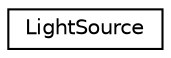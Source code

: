 digraph "Graphical Class Hierarchy"
{
 // INTERACTIVE_SVG=YES
 // LATEX_PDF_SIZE
  edge [fontname="Helvetica",fontsize="10",labelfontname="Helvetica",labelfontsize="10"];
  node [fontname="Helvetica",fontsize="10",shape=record];
  rankdir="LR";
  Node0 [label="LightSource",height=0.2,width=0.4,color="black", fillcolor="white", style="filled",URL="$classLightSource.html",tooltip=" "];
}
